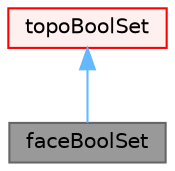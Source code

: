 digraph "faceBoolSet"
{
 // LATEX_PDF_SIZE
  bgcolor="transparent";
  edge [fontname=Helvetica,fontsize=10,labelfontname=Helvetica,labelfontsize=10];
  node [fontname=Helvetica,fontsize=10,shape=box,height=0.2,width=0.4];
  Node1 [id="Node000001",label="faceBoolSet",height=0.2,width=0.4,color="gray40", fillcolor="grey60", style="filled", fontcolor="black",tooltip="A special purpose topoSet with the face labels stored as a boolList. It does not correspond to a face..."];
  Node2 -> Node1 [id="edge1_Node000001_Node000002",dir="back",color="steelblue1",style="solid",tooltip=" "];
  Node2 [id="Node000002",label="topoBoolSet",height=0.2,width=0.4,color="red", fillcolor="#FFF0F0", style="filled",URL="$classFoam_1_1topoBoolSet.html",tooltip="Base for a special purpose topoSet using labels stored as a boolList."];
}
